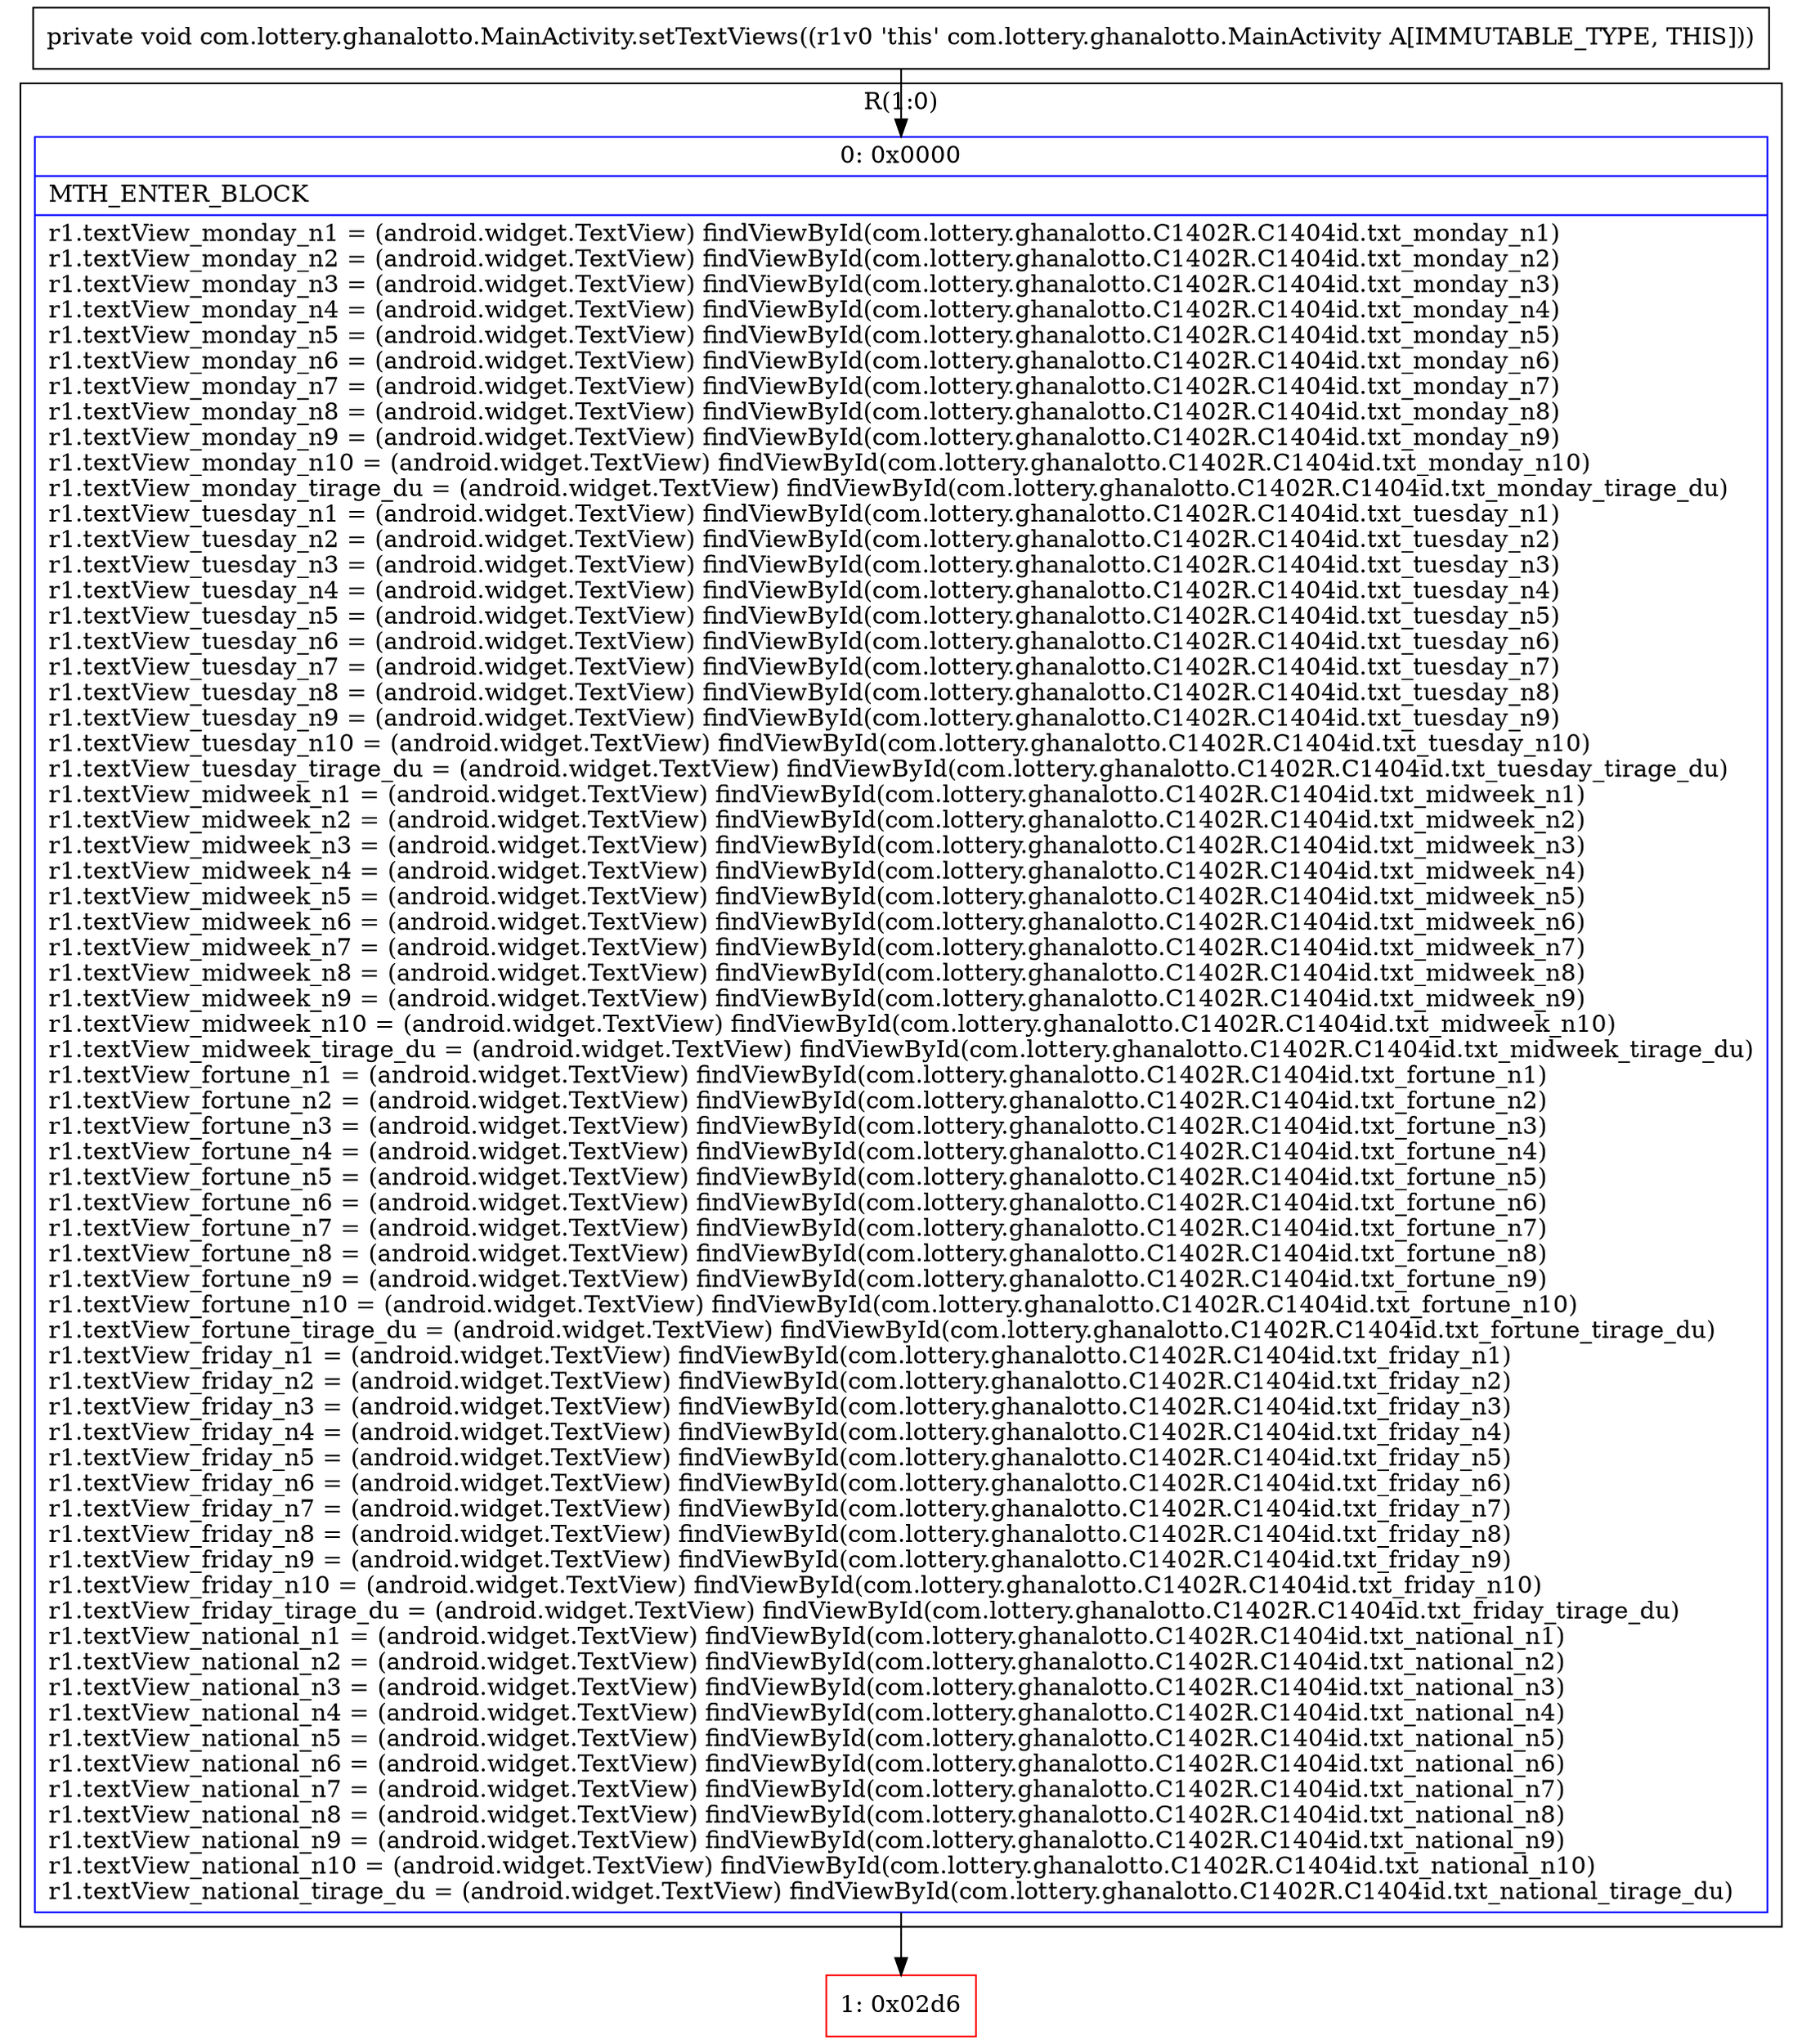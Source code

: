 digraph "CFG forcom.lottery.ghanalotto.MainActivity.setTextViews()V" {
subgraph cluster_Region_2061618341 {
label = "R(1:0)";
node [shape=record,color=blue];
Node_0 [shape=record,label="{0\:\ 0x0000|MTH_ENTER_BLOCK\l|r1.textView_monday_n1 = (android.widget.TextView) findViewById(com.lottery.ghanalotto.C1402R.C1404id.txt_monday_n1)\lr1.textView_monday_n2 = (android.widget.TextView) findViewById(com.lottery.ghanalotto.C1402R.C1404id.txt_monday_n2)\lr1.textView_monday_n3 = (android.widget.TextView) findViewById(com.lottery.ghanalotto.C1402R.C1404id.txt_monday_n3)\lr1.textView_monday_n4 = (android.widget.TextView) findViewById(com.lottery.ghanalotto.C1402R.C1404id.txt_monday_n4)\lr1.textView_monday_n5 = (android.widget.TextView) findViewById(com.lottery.ghanalotto.C1402R.C1404id.txt_monday_n5)\lr1.textView_monday_n6 = (android.widget.TextView) findViewById(com.lottery.ghanalotto.C1402R.C1404id.txt_monday_n6)\lr1.textView_monday_n7 = (android.widget.TextView) findViewById(com.lottery.ghanalotto.C1402R.C1404id.txt_monday_n7)\lr1.textView_monday_n8 = (android.widget.TextView) findViewById(com.lottery.ghanalotto.C1402R.C1404id.txt_monday_n8)\lr1.textView_monday_n9 = (android.widget.TextView) findViewById(com.lottery.ghanalotto.C1402R.C1404id.txt_monday_n9)\lr1.textView_monday_n10 = (android.widget.TextView) findViewById(com.lottery.ghanalotto.C1402R.C1404id.txt_monday_n10)\lr1.textView_monday_tirage_du = (android.widget.TextView) findViewById(com.lottery.ghanalotto.C1402R.C1404id.txt_monday_tirage_du)\lr1.textView_tuesday_n1 = (android.widget.TextView) findViewById(com.lottery.ghanalotto.C1402R.C1404id.txt_tuesday_n1)\lr1.textView_tuesday_n2 = (android.widget.TextView) findViewById(com.lottery.ghanalotto.C1402R.C1404id.txt_tuesday_n2)\lr1.textView_tuesday_n3 = (android.widget.TextView) findViewById(com.lottery.ghanalotto.C1402R.C1404id.txt_tuesday_n3)\lr1.textView_tuesday_n4 = (android.widget.TextView) findViewById(com.lottery.ghanalotto.C1402R.C1404id.txt_tuesday_n4)\lr1.textView_tuesday_n5 = (android.widget.TextView) findViewById(com.lottery.ghanalotto.C1402R.C1404id.txt_tuesday_n5)\lr1.textView_tuesday_n6 = (android.widget.TextView) findViewById(com.lottery.ghanalotto.C1402R.C1404id.txt_tuesday_n6)\lr1.textView_tuesday_n7 = (android.widget.TextView) findViewById(com.lottery.ghanalotto.C1402R.C1404id.txt_tuesday_n7)\lr1.textView_tuesday_n8 = (android.widget.TextView) findViewById(com.lottery.ghanalotto.C1402R.C1404id.txt_tuesday_n8)\lr1.textView_tuesday_n9 = (android.widget.TextView) findViewById(com.lottery.ghanalotto.C1402R.C1404id.txt_tuesday_n9)\lr1.textView_tuesday_n10 = (android.widget.TextView) findViewById(com.lottery.ghanalotto.C1402R.C1404id.txt_tuesday_n10)\lr1.textView_tuesday_tirage_du = (android.widget.TextView) findViewById(com.lottery.ghanalotto.C1402R.C1404id.txt_tuesday_tirage_du)\lr1.textView_midweek_n1 = (android.widget.TextView) findViewById(com.lottery.ghanalotto.C1402R.C1404id.txt_midweek_n1)\lr1.textView_midweek_n2 = (android.widget.TextView) findViewById(com.lottery.ghanalotto.C1402R.C1404id.txt_midweek_n2)\lr1.textView_midweek_n3 = (android.widget.TextView) findViewById(com.lottery.ghanalotto.C1402R.C1404id.txt_midweek_n3)\lr1.textView_midweek_n4 = (android.widget.TextView) findViewById(com.lottery.ghanalotto.C1402R.C1404id.txt_midweek_n4)\lr1.textView_midweek_n5 = (android.widget.TextView) findViewById(com.lottery.ghanalotto.C1402R.C1404id.txt_midweek_n5)\lr1.textView_midweek_n6 = (android.widget.TextView) findViewById(com.lottery.ghanalotto.C1402R.C1404id.txt_midweek_n6)\lr1.textView_midweek_n7 = (android.widget.TextView) findViewById(com.lottery.ghanalotto.C1402R.C1404id.txt_midweek_n7)\lr1.textView_midweek_n8 = (android.widget.TextView) findViewById(com.lottery.ghanalotto.C1402R.C1404id.txt_midweek_n8)\lr1.textView_midweek_n9 = (android.widget.TextView) findViewById(com.lottery.ghanalotto.C1402R.C1404id.txt_midweek_n9)\lr1.textView_midweek_n10 = (android.widget.TextView) findViewById(com.lottery.ghanalotto.C1402R.C1404id.txt_midweek_n10)\lr1.textView_midweek_tirage_du = (android.widget.TextView) findViewById(com.lottery.ghanalotto.C1402R.C1404id.txt_midweek_tirage_du)\lr1.textView_fortune_n1 = (android.widget.TextView) findViewById(com.lottery.ghanalotto.C1402R.C1404id.txt_fortune_n1)\lr1.textView_fortune_n2 = (android.widget.TextView) findViewById(com.lottery.ghanalotto.C1402R.C1404id.txt_fortune_n2)\lr1.textView_fortune_n3 = (android.widget.TextView) findViewById(com.lottery.ghanalotto.C1402R.C1404id.txt_fortune_n3)\lr1.textView_fortune_n4 = (android.widget.TextView) findViewById(com.lottery.ghanalotto.C1402R.C1404id.txt_fortune_n4)\lr1.textView_fortune_n5 = (android.widget.TextView) findViewById(com.lottery.ghanalotto.C1402R.C1404id.txt_fortune_n5)\lr1.textView_fortune_n6 = (android.widget.TextView) findViewById(com.lottery.ghanalotto.C1402R.C1404id.txt_fortune_n6)\lr1.textView_fortune_n7 = (android.widget.TextView) findViewById(com.lottery.ghanalotto.C1402R.C1404id.txt_fortune_n7)\lr1.textView_fortune_n8 = (android.widget.TextView) findViewById(com.lottery.ghanalotto.C1402R.C1404id.txt_fortune_n8)\lr1.textView_fortune_n9 = (android.widget.TextView) findViewById(com.lottery.ghanalotto.C1402R.C1404id.txt_fortune_n9)\lr1.textView_fortune_n10 = (android.widget.TextView) findViewById(com.lottery.ghanalotto.C1402R.C1404id.txt_fortune_n10)\lr1.textView_fortune_tirage_du = (android.widget.TextView) findViewById(com.lottery.ghanalotto.C1402R.C1404id.txt_fortune_tirage_du)\lr1.textView_friday_n1 = (android.widget.TextView) findViewById(com.lottery.ghanalotto.C1402R.C1404id.txt_friday_n1)\lr1.textView_friday_n2 = (android.widget.TextView) findViewById(com.lottery.ghanalotto.C1402R.C1404id.txt_friday_n2)\lr1.textView_friday_n3 = (android.widget.TextView) findViewById(com.lottery.ghanalotto.C1402R.C1404id.txt_friday_n3)\lr1.textView_friday_n4 = (android.widget.TextView) findViewById(com.lottery.ghanalotto.C1402R.C1404id.txt_friday_n4)\lr1.textView_friday_n5 = (android.widget.TextView) findViewById(com.lottery.ghanalotto.C1402R.C1404id.txt_friday_n5)\lr1.textView_friday_n6 = (android.widget.TextView) findViewById(com.lottery.ghanalotto.C1402R.C1404id.txt_friday_n6)\lr1.textView_friday_n7 = (android.widget.TextView) findViewById(com.lottery.ghanalotto.C1402R.C1404id.txt_friday_n7)\lr1.textView_friday_n8 = (android.widget.TextView) findViewById(com.lottery.ghanalotto.C1402R.C1404id.txt_friday_n8)\lr1.textView_friday_n9 = (android.widget.TextView) findViewById(com.lottery.ghanalotto.C1402R.C1404id.txt_friday_n9)\lr1.textView_friday_n10 = (android.widget.TextView) findViewById(com.lottery.ghanalotto.C1402R.C1404id.txt_friday_n10)\lr1.textView_friday_tirage_du = (android.widget.TextView) findViewById(com.lottery.ghanalotto.C1402R.C1404id.txt_friday_tirage_du)\lr1.textView_national_n1 = (android.widget.TextView) findViewById(com.lottery.ghanalotto.C1402R.C1404id.txt_national_n1)\lr1.textView_national_n2 = (android.widget.TextView) findViewById(com.lottery.ghanalotto.C1402R.C1404id.txt_national_n2)\lr1.textView_national_n3 = (android.widget.TextView) findViewById(com.lottery.ghanalotto.C1402R.C1404id.txt_national_n3)\lr1.textView_national_n4 = (android.widget.TextView) findViewById(com.lottery.ghanalotto.C1402R.C1404id.txt_national_n4)\lr1.textView_national_n5 = (android.widget.TextView) findViewById(com.lottery.ghanalotto.C1402R.C1404id.txt_national_n5)\lr1.textView_national_n6 = (android.widget.TextView) findViewById(com.lottery.ghanalotto.C1402R.C1404id.txt_national_n6)\lr1.textView_national_n7 = (android.widget.TextView) findViewById(com.lottery.ghanalotto.C1402R.C1404id.txt_national_n7)\lr1.textView_national_n8 = (android.widget.TextView) findViewById(com.lottery.ghanalotto.C1402R.C1404id.txt_national_n8)\lr1.textView_national_n9 = (android.widget.TextView) findViewById(com.lottery.ghanalotto.C1402R.C1404id.txt_national_n9)\lr1.textView_national_n10 = (android.widget.TextView) findViewById(com.lottery.ghanalotto.C1402R.C1404id.txt_national_n10)\lr1.textView_national_tirage_du = (android.widget.TextView) findViewById(com.lottery.ghanalotto.C1402R.C1404id.txt_national_tirage_du)\l}"];
}
Node_1 [shape=record,color=red,label="{1\:\ 0x02d6}"];
MethodNode[shape=record,label="{private void com.lottery.ghanalotto.MainActivity.setTextViews((r1v0 'this' com.lottery.ghanalotto.MainActivity A[IMMUTABLE_TYPE, THIS])) }"];
MethodNode -> Node_0;
Node_0 -> Node_1;
}

